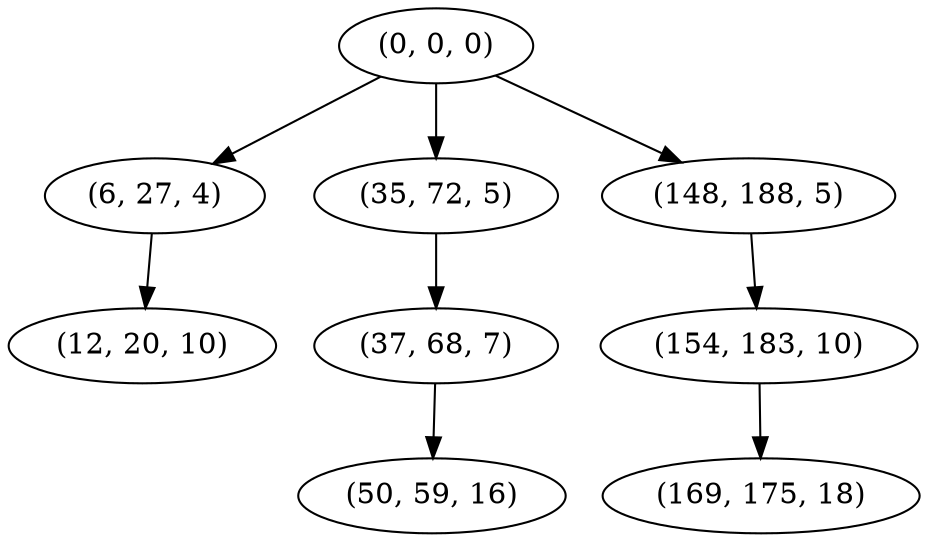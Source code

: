 digraph tree {
    "(0, 0, 0)";
    "(6, 27, 4)";
    "(12, 20, 10)";
    "(35, 72, 5)";
    "(37, 68, 7)";
    "(50, 59, 16)";
    "(148, 188, 5)";
    "(154, 183, 10)";
    "(169, 175, 18)";
    "(0, 0, 0)" -> "(6, 27, 4)";
    "(0, 0, 0)" -> "(35, 72, 5)";
    "(0, 0, 0)" -> "(148, 188, 5)";
    "(6, 27, 4)" -> "(12, 20, 10)";
    "(35, 72, 5)" -> "(37, 68, 7)";
    "(37, 68, 7)" -> "(50, 59, 16)";
    "(148, 188, 5)" -> "(154, 183, 10)";
    "(154, 183, 10)" -> "(169, 175, 18)";
}
